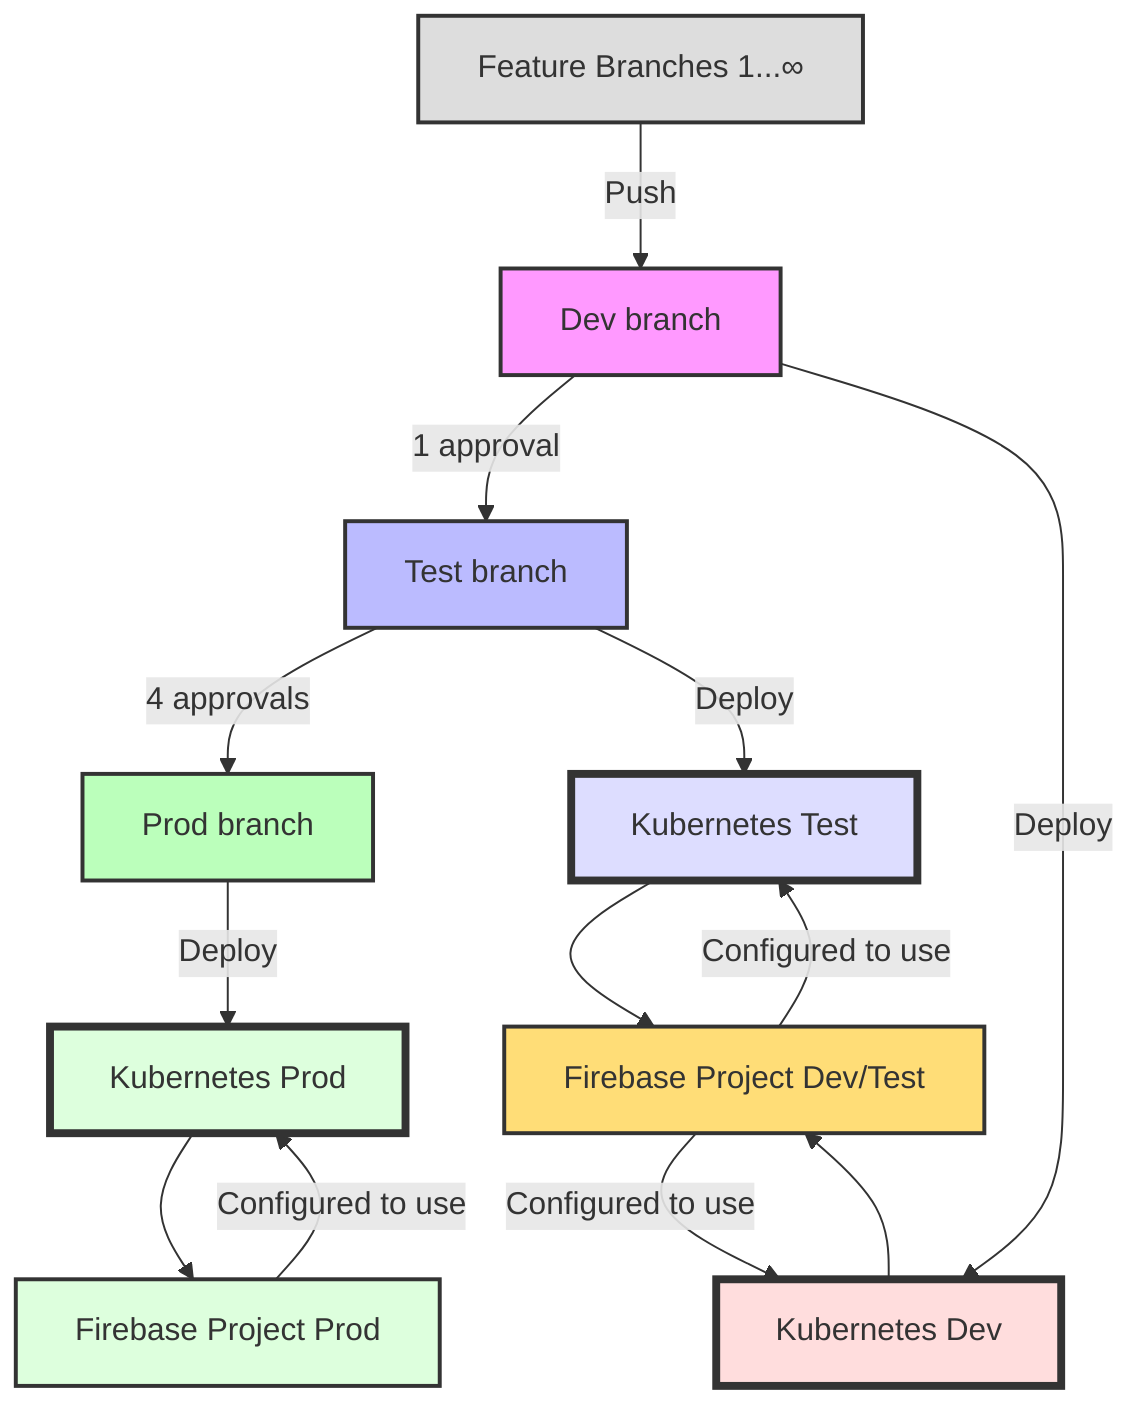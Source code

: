 graph TD
    FB[Feature Branches 1...∞] -->|Push| A[Dev branch]
    A -->|1 approval| B[Test branch]
    B -->|4 approvals| C[Prod branch]
    A -->|Deploy| D[Kubernetes Dev]
    B -->|Deploy| E[Kubernetes Test]
    C -->|Deploy| F[Kubernetes Prod]
    D --> G[Firebase Project Dev/Test]
    E --> G
    F --> H[Firebase Project Prod]
    G -->|Configured to use| D
    G -->|Configured to use| E
    H -->|Configured to use| F
    style A fill:#f9f,stroke:#333,stroke-width:2px
    style B fill:#bbf,stroke:#333,stroke-width:2px
    style C fill:#bfb,stroke:#333,stroke-width:2px
    style D fill:#fdd,stroke:#333,stroke-width:4px
    style E fill:#ddf,stroke:#333,stroke-width:4px
    style F fill:#dfd,stroke:#333,stroke-width:4px
    style G fill:#fd7,stroke:#333,stroke-width:2px
    style H fill:#dfd,stroke:#333,stroke-width:2px
    style FB fill:#ddd,stroke:#333,stroke-width:2px
